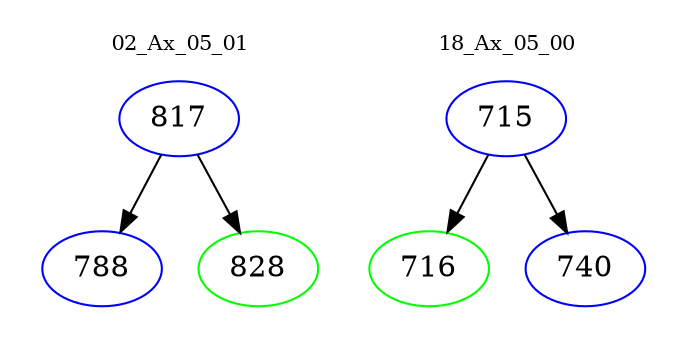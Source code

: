 digraph{
subgraph cluster_0 {
color = white
label = "02_Ax_05_01";
fontsize=10;
T0_817 [label="817", color="blue"]
T0_817 -> T0_788 [color="black"]
T0_788 [label="788", color="blue"]
T0_817 -> T0_828 [color="black"]
T0_828 [label="828", color="green"]
}
subgraph cluster_1 {
color = white
label = "18_Ax_05_00";
fontsize=10;
T1_715 [label="715", color="blue"]
T1_715 -> T1_716 [color="black"]
T1_716 [label="716", color="green"]
T1_715 -> T1_740 [color="black"]
T1_740 [label="740", color="blue"]
}
}
